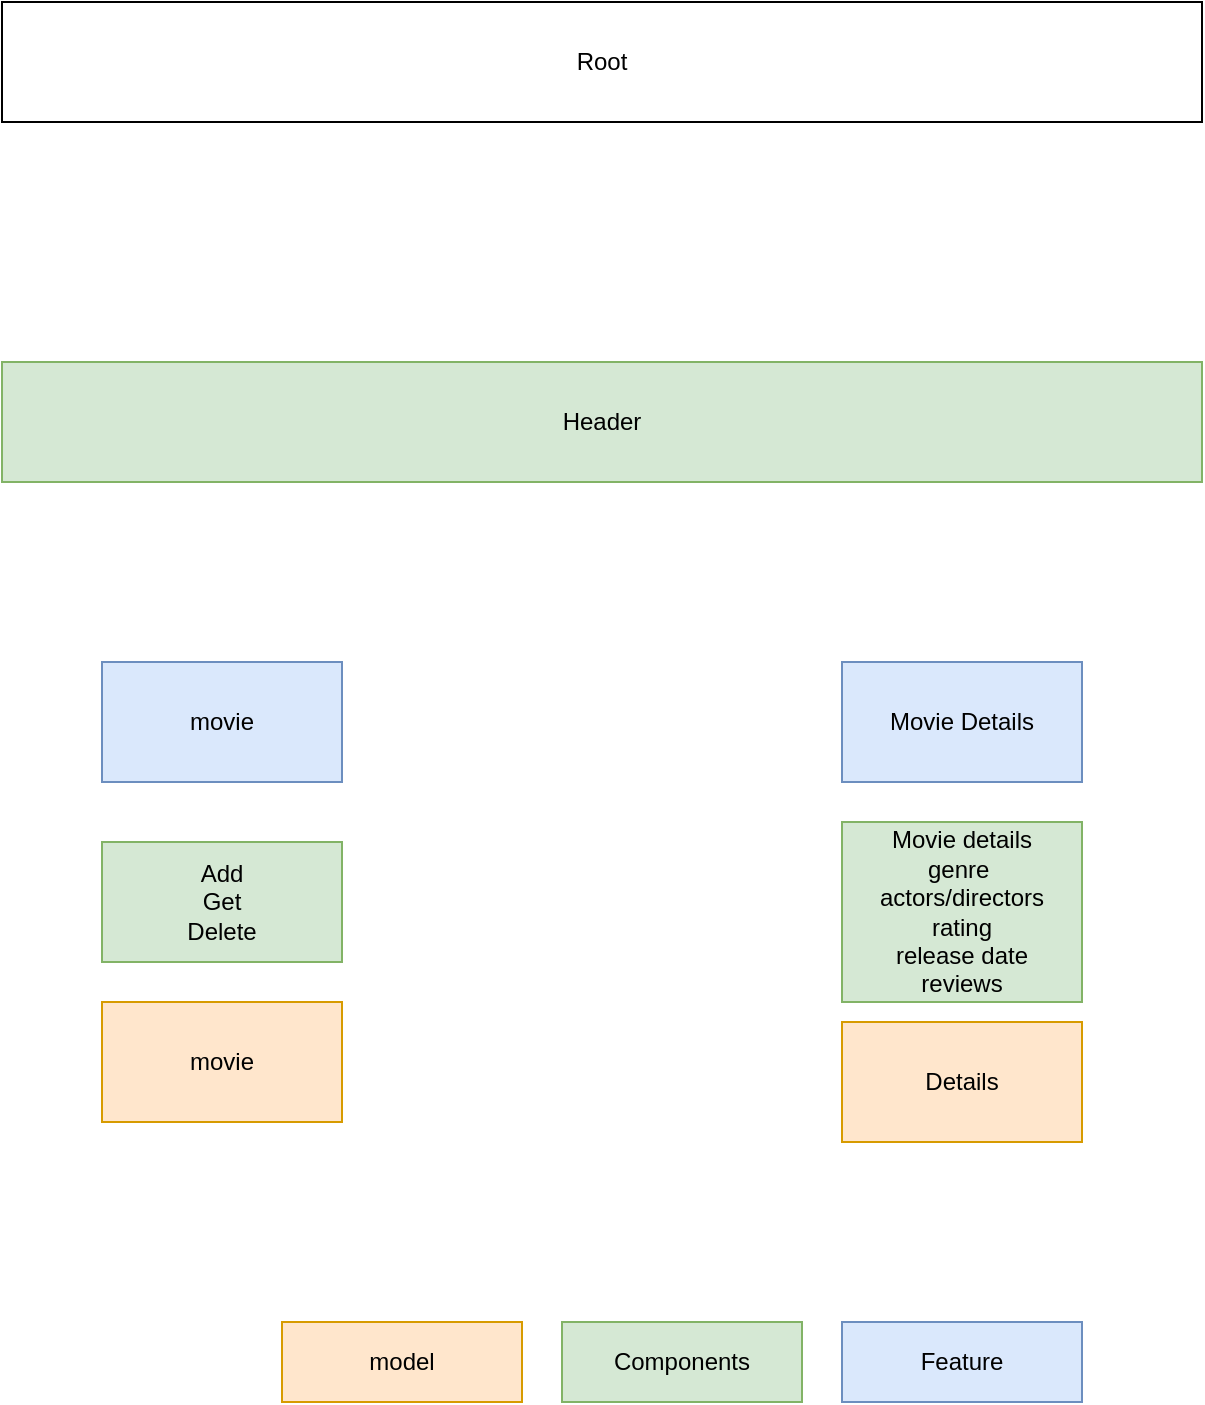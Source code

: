 <mxfile version="14.6.10" type="github">
  <diagram id="PP-XzVZMelyfsmEZlIUg" name="Page-1">
    <mxGraphModel dx="946" dy="589" grid="1" gridSize="10" guides="1" tooltips="1" connect="1" arrows="1" fold="1" page="1" pageScale="1" pageWidth="850" pageHeight="1100" math="0" shadow="0">
      <root>
        <mxCell id="0" />
        <mxCell id="1" parent="0" />
        <mxCell id="Mz1-fLmXmMdzjkVe8vYz-1" value="Root" style="rounded=0;whiteSpace=wrap;html=1;" vertex="1" parent="1">
          <mxGeometry x="130" y="60" width="600" height="60" as="geometry" />
        </mxCell>
        <mxCell id="Mz1-fLmXmMdzjkVe8vYz-9" value="Header" style="rounded=0;whiteSpace=wrap;html=1;fillColor=#d5e8d4;strokeColor=#82b366;" vertex="1" parent="1">
          <mxGeometry x="130" y="240" width="600" height="60" as="geometry" />
        </mxCell>
        <mxCell id="Mz1-fLmXmMdzjkVe8vYz-14" value="Movie Details" style="rounded=0;whiteSpace=wrap;html=1;fillColor=#dae8fc;strokeColor=#6c8ebf;" vertex="1" parent="1">
          <mxGeometry x="550" y="390" width="120" height="60" as="geometry" />
        </mxCell>
        <mxCell id="Mz1-fLmXmMdzjkVe8vYz-16" value="movie" style="rounded=0;whiteSpace=wrap;html=1;fillColor=#dae8fc;strokeColor=#6c8ebf;" vertex="1" parent="1">
          <mxGeometry x="180" y="390" width="120" height="60" as="geometry" />
        </mxCell>
        <mxCell id="Mz1-fLmXmMdzjkVe8vYz-17" value="Movie details&lt;br&gt;genre&amp;nbsp;&lt;br&gt;actors/directors&lt;br&gt;rating&lt;br&gt;release date&lt;br&gt;reviews" style="rounded=0;whiteSpace=wrap;html=1;fillColor=#d5e8d4;strokeColor=#82b366;" vertex="1" parent="1">
          <mxGeometry x="550" y="470" width="120" height="90" as="geometry" />
        </mxCell>
        <mxCell id="Mz1-fLmXmMdzjkVe8vYz-18" value="Add&lt;br&gt;Get&lt;br&gt;Delete" style="rounded=0;whiteSpace=wrap;html=1;fillColor=#d5e8d4;strokeColor=#82b366;" vertex="1" parent="1">
          <mxGeometry x="180" y="480" width="120" height="60" as="geometry" />
        </mxCell>
        <mxCell id="Mz1-fLmXmMdzjkVe8vYz-19" value="movie" style="rounded=0;whiteSpace=wrap;html=1;fillColor=#ffe6cc;strokeColor=#d79b00;" vertex="1" parent="1">
          <mxGeometry x="180" y="560" width="120" height="60" as="geometry" />
        </mxCell>
        <mxCell id="Mz1-fLmXmMdzjkVe8vYz-20" value="Details" style="rounded=0;whiteSpace=wrap;html=1;fillColor=#ffe6cc;strokeColor=#d79b00;" vertex="1" parent="1">
          <mxGeometry x="550" y="570" width="120" height="60" as="geometry" />
        </mxCell>
        <mxCell id="Mz1-fLmXmMdzjkVe8vYz-21" value="model" style="rounded=0;whiteSpace=wrap;html=1;fillColor=#ffe6cc;strokeColor=#d79b00;" vertex="1" parent="1">
          <mxGeometry x="270" y="720" width="120" height="40" as="geometry" />
        </mxCell>
        <mxCell id="Mz1-fLmXmMdzjkVe8vYz-22" value="Components" style="rounded=0;whiteSpace=wrap;html=1;fillColor=#d5e8d4;strokeColor=#82b366;" vertex="1" parent="1">
          <mxGeometry x="410" y="720" width="120" height="40" as="geometry" />
        </mxCell>
        <mxCell id="Mz1-fLmXmMdzjkVe8vYz-23" value="Feature" style="rounded=0;whiteSpace=wrap;html=1;fillColor=#dae8fc;strokeColor=#6c8ebf;" vertex="1" parent="1">
          <mxGeometry x="550" y="720" width="120" height="40" as="geometry" />
        </mxCell>
      </root>
    </mxGraphModel>
  </diagram>
</mxfile>
